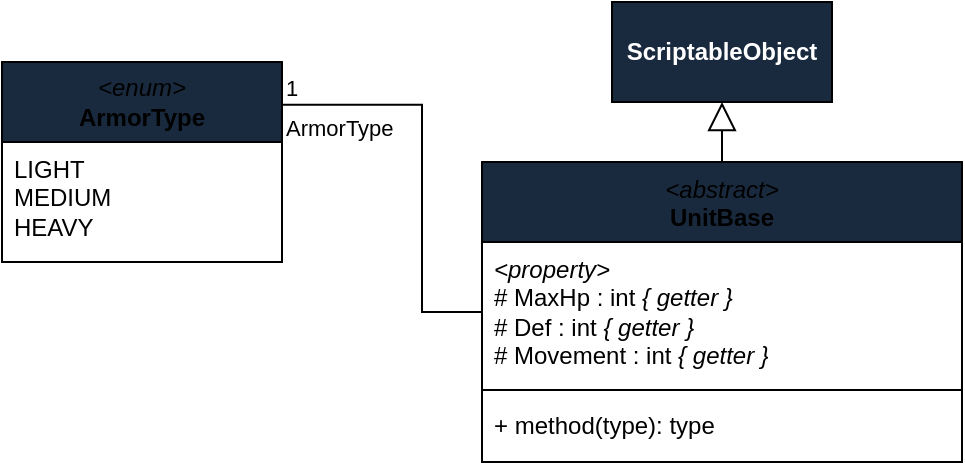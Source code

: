 <mxfile version="25.0.2">
  <diagram name="Page-1" id="Y1NfKxQiQukUIkqQ2VMj">
    <mxGraphModel dx="819" dy="482" grid="1" gridSize="10" guides="1" tooltips="1" connect="1" arrows="1" fold="1" page="1" pageScale="1" pageWidth="827" pageHeight="1169" math="0" shadow="0">
      <root>
        <mxCell id="0" />
        <mxCell id="1" parent="0" />
        <mxCell id="dRuOrftUUleINCYra8bh-5" style="edgeStyle=orthogonalEdgeStyle;rounded=0;orthogonalLoop=1;jettySize=auto;html=1;exitX=0.5;exitY=0;exitDx=0;exitDy=0;endArrow=block;endFill=0;startSize=12;endSize=12;entryX=0.5;entryY=1;entryDx=0;entryDy=0;" edge="1" parent="1" source="dRuOrftUUleINCYra8bh-1" target="dRuOrftUUleINCYra8bh-10">
          <mxGeometry relative="1" as="geometry">
            <mxPoint x="380" y="140" as="targetPoint" />
          </mxGeometry>
        </mxCell>
        <mxCell id="dRuOrftUUleINCYra8bh-1" value="&lt;div&gt;&lt;span style=&quot;font-weight: 400;&quot;&gt;&lt;i&gt;&amp;lt;abstract&amp;gt;&lt;/i&gt;&lt;/span&gt;&lt;/div&gt;UnitBase" style="swimlane;fontStyle=1;align=center;verticalAlign=top;childLayout=stackLayout;horizontal=1;startSize=40;horizontalStack=0;resizeParent=1;resizeParentMax=0;resizeLast=0;collapsible=1;marginBottom=0;whiteSpace=wrap;html=1;fillColor=#1a2a3e;gradientColor=none;swimlaneFillColor=default;gradientDirection=east;fillStyle=solid;shadow=0;glass=0;" vertex="1" parent="1">
          <mxGeometry x="260" y="230" width="240" height="150" as="geometry" />
        </mxCell>
        <mxCell id="dRuOrftUUleINCYra8bh-2" value="&lt;div&gt;&lt;i&gt;&amp;lt;property&amp;gt;&lt;/i&gt;&lt;/div&gt;# MaxHp : int &lt;i&gt;{ getter }&lt;/i&gt;&lt;div&gt;# Def : int &lt;i&gt;{ getter }&lt;/i&gt;&lt;/div&gt;&lt;div&gt;# Movement : int &lt;i&gt;{ getter }&lt;/i&gt;&lt;/div&gt;" style="text;strokeColor=none;fillColor=none;align=left;verticalAlign=top;spacingLeft=4;spacingRight=4;overflow=hidden;rotatable=0;points=[[0,0.5],[1,0.5]];portConstraint=eastwest;whiteSpace=wrap;html=1;" vertex="1" parent="dRuOrftUUleINCYra8bh-1">
          <mxGeometry y="40" width="240" height="70" as="geometry" />
        </mxCell>
        <mxCell id="dRuOrftUUleINCYra8bh-3" value="" style="line;strokeWidth=1;fillColor=none;align=left;verticalAlign=middle;spacingTop=-1;spacingLeft=3;spacingRight=3;rotatable=0;labelPosition=right;points=[];portConstraint=eastwest;strokeColor=inherit;" vertex="1" parent="dRuOrftUUleINCYra8bh-1">
          <mxGeometry y="110" width="240" height="8" as="geometry" />
        </mxCell>
        <mxCell id="dRuOrftUUleINCYra8bh-4" value="+ method(type): type" style="text;strokeColor=none;fillColor=none;align=left;verticalAlign=top;spacingLeft=4;spacingRight=4;overflow=hidden;rotatable=0;points=[[0,0.5],[1,0.5]];portConstraint=eastwest;whiteSpace=wrap;html=1;" vertex="1" parent="dRuOrftUUleINCYra8bh-1">
          <mxGeometry y="118" width="240" height="32" as="geometry" />
        </mxCell>
        <mxCell id="dRuOrftUUleINCYra8bh-10" value="ScriptableObject" style="html=1;whiteSpace=wrap;fontStyle=1;fontColor=#ffffff;fillColor=#1a2a3e;fillStyle=solid;rounded=0;shadow=0;glass=0;" vertex="1" parent="1">
          <mxGeometry x="325" y="150" width="110" height="50" as="geometry" />
        </mxCell>
        <mxCell id="dRuOrftUUleINCYra8bh-13" value="&lt;i&gt;&amp;lt;enum&amp;gt;&lt;/i&gt;&lt;div&gt;&lt;b&gt;ArmorType&lt;/b&gt;&lt;/div&gt;" style="swimlane;fontStyle=0;childLayout=stackLayout;horizontal=1;startSize=40;fillColor=#1a2a3e;horizontalStack=0;resizeParent=1;resizeParentMax=0;resizeLast=0;collapsible=1;marginBottom=0;whiteSpace=wrap;html=1;swimlaneFillColor=default;" vertex="1" parent="1">
          <mxGeometry x="20" y="180" width="140" height="100" as="geometry" />
        </mxCell>
        <mxCell id="dRuOrftUUleINCYra8bh-14" value="LIGHT&lt;div&gt;MEDIUM&lt;/div&gt;&lt;div&gt;HEAVY&lt;/div&gt;" style="text;strokeColor=none;fillColor=none;align=left;verticalAlign=top;spacingLeft=4;spacingRight=4;overflow=hidden;rotatable=0;points=[[0,0.5],[1,0.5]];portConstraint=eastwest;whiteSpace=wrap;html=1;" vertex="1" parent="dRuOrftUUleINCYra8bh-13">
          <mxGeometry y="40" width="140" height="60" as="geometry" />
        </mxCell>
        <mxCell id="dRuOrftUUleINCYra8bh-18" value="ArmorType" style="endArrow=none;endFill=0;html=1;edgeStyle=orthogonalEdgeStyle;align=left;verticalAlign=top;rounded=0;exitX=0.999;exitY=0.214;exitDx=0;exitDy=0;exitPerimeter=0;entryX=0;entryY=0.5;entryDx=0;entryDy=0;" edge="1" parent="1" source="dRuOrftUUleINCYra8bh-13" target="dRuOrftUUleINCYra8bh-2">
          <mxGeometry x="-1" y="1" relative="1" as="geometry">
            <mxPoint x="60" y="360" as="sourcePoint" />
            <mxPoint x="220" y="140" as="targetPoint" />
            <Array as="points">
              <mxPoint x="230" y="201" />
              <mxPoint x="230" y="305" />
            </Array>
            <mxPoint as="offset" />
          </mxGeometry>
        </mxCell>
        <mxCell id="dRuOrftUUleINCYra8bh-19" value="1" style="edgeLabel;resizable=0;html=1;align=left;verticalAlign=bottom;" connectable="0" vertex="1" parent="dRuOrftUUleINCYra8bh-18">
          <mxGeometry x="-1" relative="1" as="geometry" />
        </mxCell>
      </root>
    </mxGraphModel>
  </diagram>
</mxfile>

